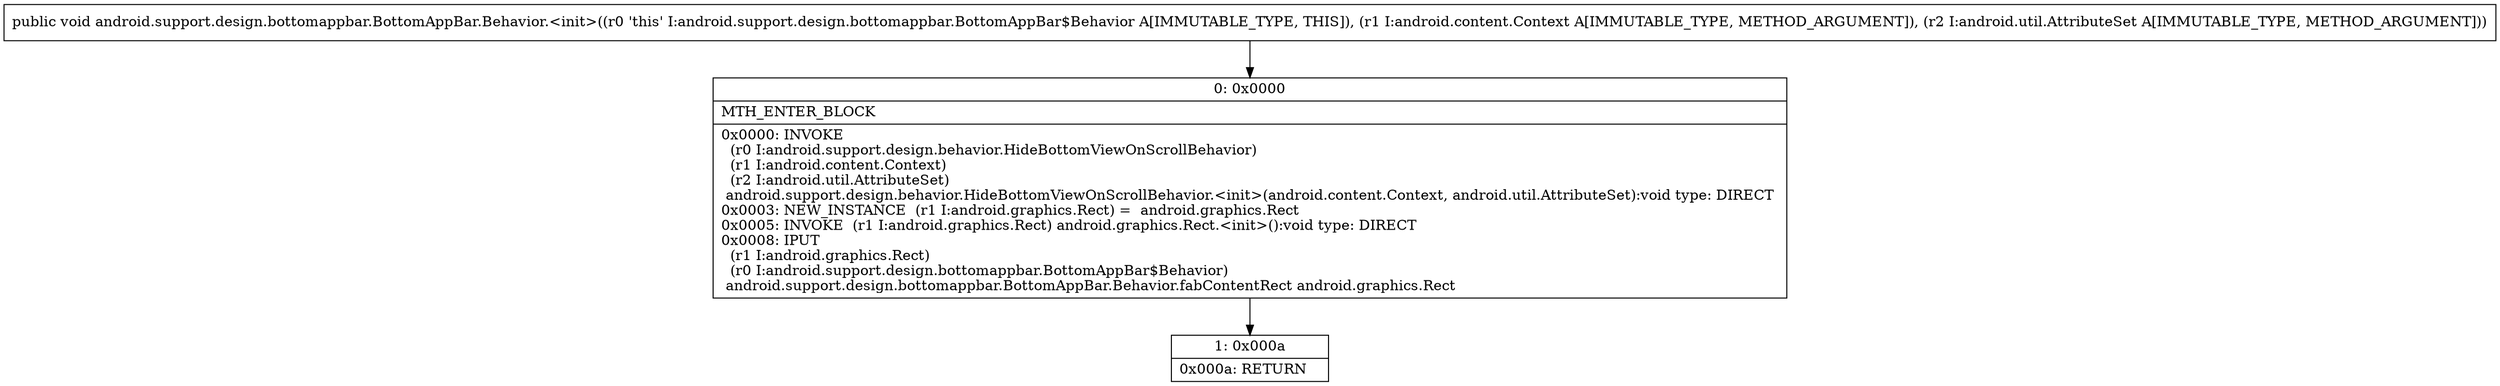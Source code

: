 digraph "CFG forandroid.support.design.bottomappbar.BottomAppBar.Behavior.\<init\>(Landroid\/content\/Context;Landroid\/util\/AttributeSet;)V" {
Node_0 [shape=record,label="{0\:\ 0x0000|MTH_ENTER_BLOCK\l|0x0000: INVOKE  \l  (r0 I:android.support.design.behavior.HideBottomViewOnScrollBehavior)\l  (r1 I:android.content.Context)\l  (r2 I:android.util.AttributeSet)\l android.support.design.behavior.HideBottomViewOnScrollBehavior.\<init\>(android.content.Context, android.util.AttributeSet):void type: DIRECT \l0x0003: NEW_INSTANCE  (r1 I:android.graphics.Rect) =  android.graphics.Rect \l0x0005: INVOKE  (r1 I:android.graphics.Rect) android.graphics.Rect.\<init\>():void type: DIRECT \l0x0008: IPUT  \l  (r1 I:android.graphics.Rect)\l  (r0 I:android.support.design.bottomappbar.BottomAppBar$Behavior)\l android.support.design.bottomappbar.BottomAppBar.Behavior.fabContentRect android.graphics.Rect \l}"];
Node_1 [shape=record,label="{1\:\ 0x000a|0x000a: RETURN   \l}"];
MethodNode[shape=record,label="{public void android.support.design.bottomappbar.BottomAppBar.Behavior.\<init\>((r0 'this' I:android.support.design.bottomappbar.BottomAppBar$Behavior A[IMMUTABLE_TYPE, THIS]), (r1 I:android.content.Context A[IMMUTABLE_TYPE, METHOD_ARGUMENT]), (r2 I:android.util.AttributeSet A[IMMUTABLE_TYPE, METHOD_ARGUMENT])) }"];
MethodNode -> Node_0;
Node_0 -> Node_1;
}


